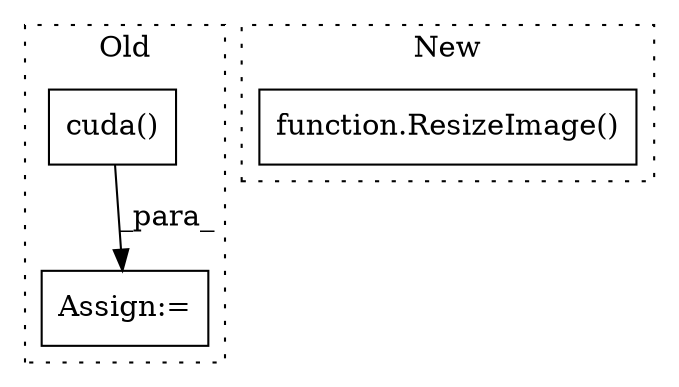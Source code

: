 digraph G {
subgraph cluster0 {
1 [label="cuda()" a="75" s="2986" l="56" shape="box"];
3 [label="Assign:=" a="68" s="2983" l="3" shape="box"];
label = "Old";
style="dotted";
}
subgraph cluster1 {
2 [label="function.ResizeImage()" a="75" s="1483,1498" l="12,1" shape="box"];
label = "New";
style="dotted";
}
1 -> 3 [label="_para_"];
}